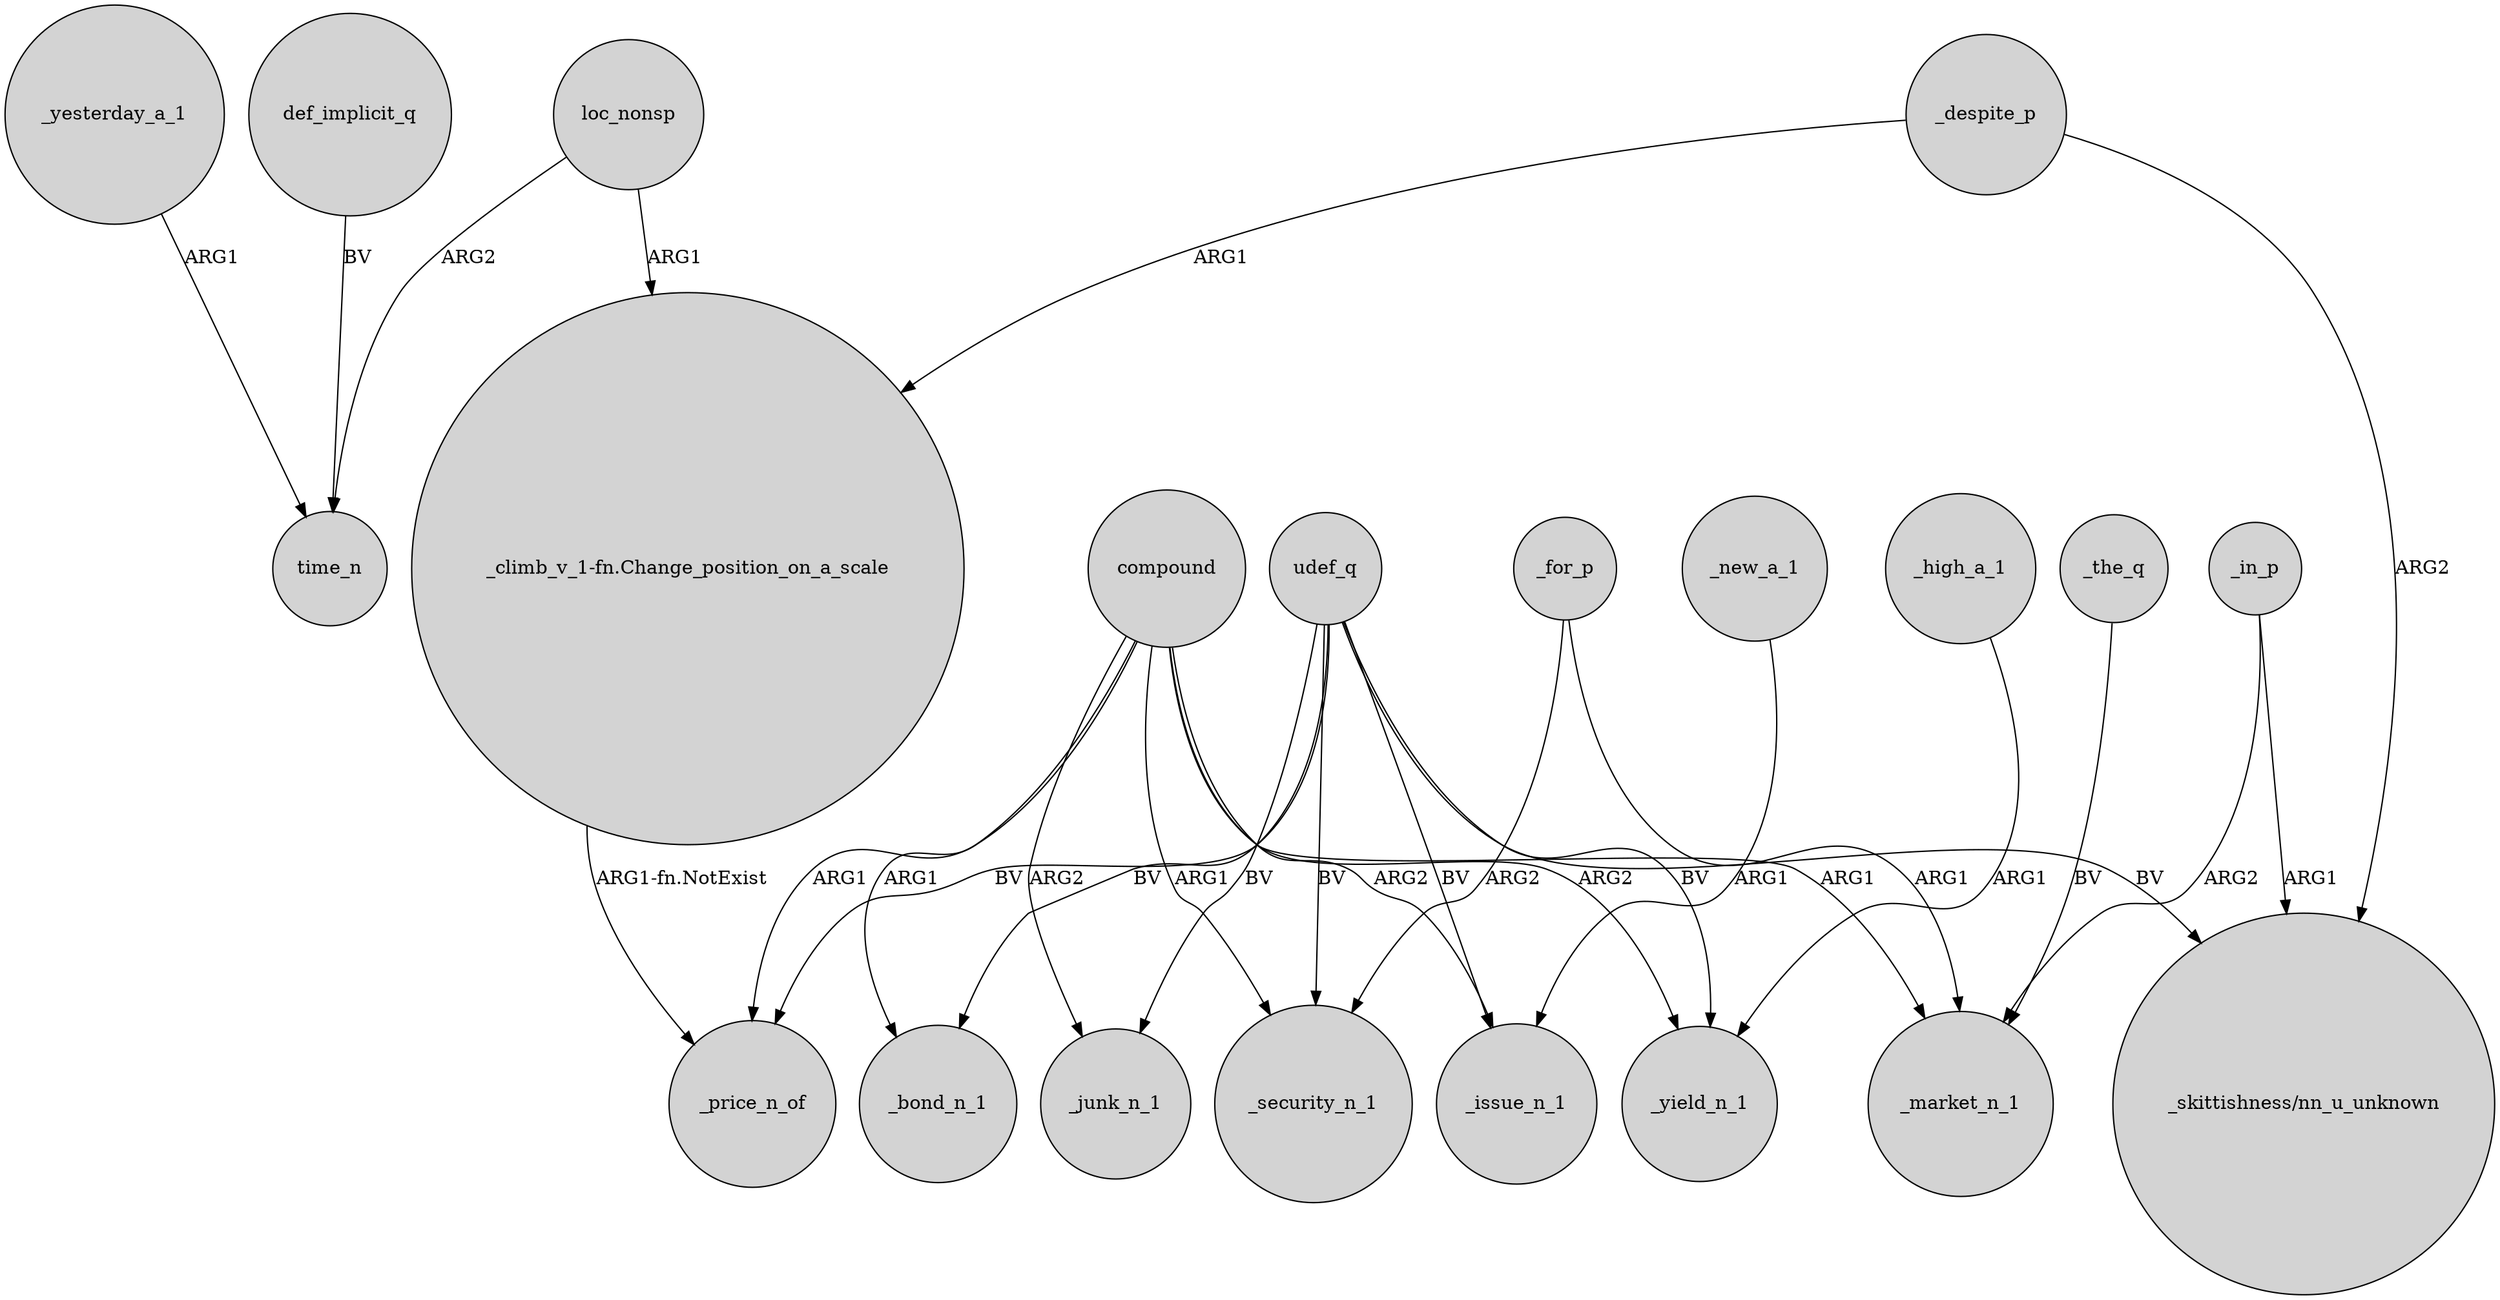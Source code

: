 digraph {
	node [shape=circle style=filled]
	_yesterday_a_1 -> time_n [label=ARG1]
	udef_q -> _price_n_of [label=BV]
	_despite_p -> "_climb_v_1-fn.Change_position_on_a_scale" [label=ARG1]
	_for_p -> _security_n_1 [label=ARG2]
	loc_nonsp -> "_climb_v_1-fn.Change_position_on_a_scale" [label=ARG1]
	compound -> _bond_n_1 [label=ARG1]
	compound -> _junk_n_1 [label=ARG2]
	_despite_p -> "_skittishness/nn_u_unknown" [label=ARG2]
	_for_p -> _market_n_1 [label=ARG1]
	compound -> _security_n_1 [label=ARG1]
	"_climb_v_1-fn.Change_position_on_a_scale" -> _price_n_of [label="ARG1-fn.NotExist"]
	loc_nonsp -> time_n [label=ARG2]
	_in_p -> "_skittishness/nn_u_unknown" [label=ARG1]
	udef_q -> _junk_n_1 [label=BV]
	udef_q -> _bond_n_1 [label=BV]
	udef_q -> _security_n_1 [label=BV]
	udef_q -> _issue_n_1 [label=BV]
	_high_a_1 -> _yield_n_1 [label=ARG1]
	compound -> _issue_n_1 [label=ARG2]
	_in_p -> _market_n_1 [label=ARG2]
	udef_q -> "_skittishness/nn_u_unknown" [label=BV]
	compound -> _market_n_1 [label=ARG1]
	compound -> _price_n_of [label=ARG1]
	_the_q -> _market_n_1 [label=BV]
	compound -> _yield_n_1 [label=ARG2]
	_new_a_1 -> _issue_n_1 [label=ARG1]
	udef_q -> _yield_n_1 [label=BV]
	def_implicit_q -> time_n [label=BV]
}
